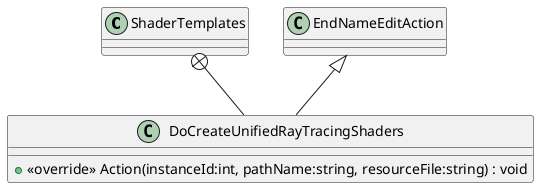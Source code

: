 @startuml
class ShaderTemplates {
}
class DoCreateUnifiedRayTracingShaders {
    + <<override>> Action(instanceId:int, pathName:string, resourceFile:string) : void
}
ShaderTemplates +-- DoCreateUnifiedRayTracingShaders
EndNameEditAction <|-- DoCreateUnifiedRayTracingShaders
@enduml
